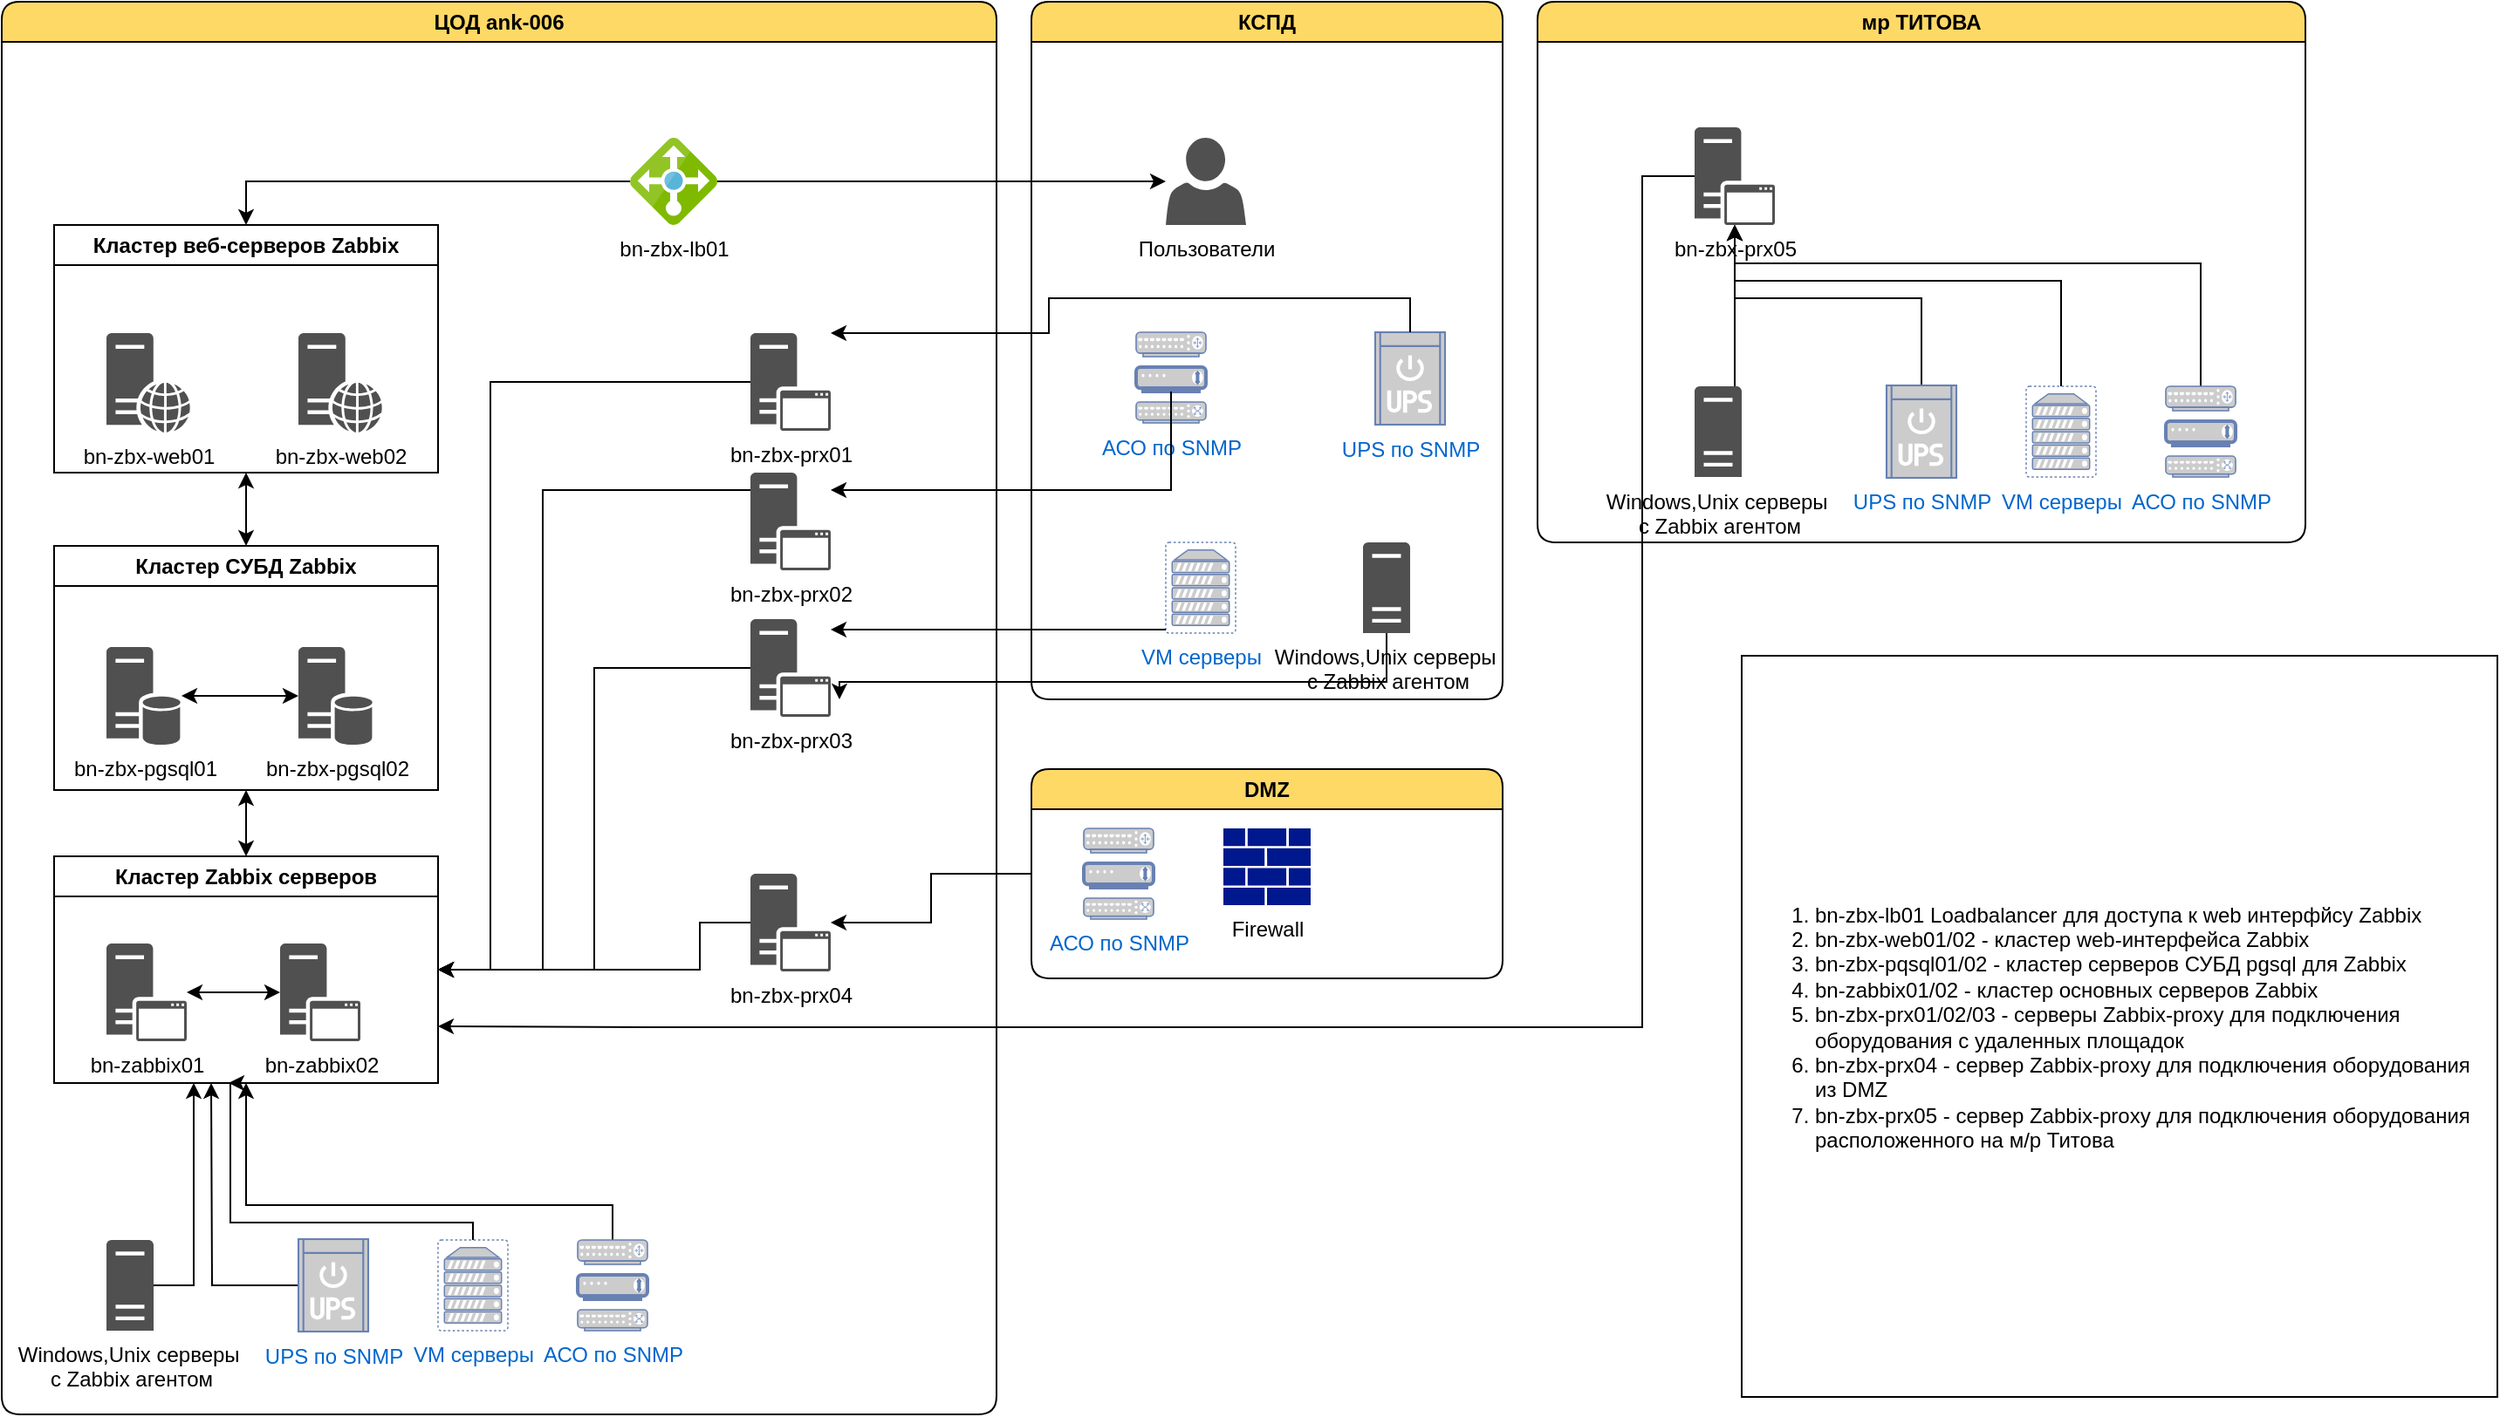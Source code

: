 <mxfile version="26.0.11">
  <diagram id="l8hXMBHkgcEJcSW0mbfh" name="Page-1">
    <mxGraphModel dx="1062" dy="577" grid="1" gridSize="10" guides="1" tooltips="1" connect="1" arrows="1" fold="1" page="1" pageScale="1" pageWidth="1169" pageHeight="827" math="0" shadow="0">
      <root>
        <object label="" id="0">
          <mxCell />
        </object>
        <mxCell id="1" parent="0" />
        <mxCell id="rNMLbwtCQdPNrBkOy4mB-1" value="ЦОД ank-006" style="swimlane;whiteSpace=wrap;html=1;gradientColor=none;fillColor=#FFD966;rounded=1;shadow=0;" vertex="1" parent="1">
          <mxGeometry x="110" y="60" width="570" height="810" as="geometry" />
        </mxCell>
        <mxCell id="rNMLbwtCQdPNrBkOy4mB-33" style="edgeStyle=orthogonalEdgeStyle;rounded=0;orthogonalLoop=1;jettySize=auto;html=1;entryX=0.5;entryY=0;entryDx=0;entryDy=0;" edge="1" parent="rNMLbwtCQdPNrBkOy4mB-1" source="rNMLbwtCQdPNrBkOy4mB-5" target="rNMLbwtCQdPNrBkOy4mB-29">
          <mxGeometry relative="1" as="geometry" />
        </mxCell>
        <mxCell id="rNMLbwtCQdPNrBkOy4mB-5" value="bn-zbx-lb01" style="image;sketch=0;aspect=fixed;html=1;points=[];align=center;fontSize=12;image=img/lib/mscae/Load_Balancer_feature.svg;" vertex="1" parent="rNMLbwtCQdPNrBkOy4mB-1">
          <mxGeometry x="360" y="78" width="50" height="50" as="geometry" />
        </mxCell>
        <mxCell id="rNMLbwtCQdPNrBkOy4mB-38" style="edgeStyle=orthogonalEdgeStyle;rounded=0;orthogonalLoop=1;jettySize=auto;html=1;entryX=1;entryY=0.5;entryDx=0;entryDy=0;" edge="1" parent="rNMLbwtCQdPNrBkOy4mB-1" source="rNMLbwtCQdPNrBkOy4mB-16" target="rNMLbwtCQdPNrBkOy4mB-25">
          <mxGeometry relative="1" as="geometry" />
        </mxCell>
        <mxCell id="rNMLbwtCQdPNrBkOy4mB-16" value="bn-zbx-prx03" style="sketch=0;pointerEvents=1;shadow=0;dashed=0;html=1;strokeColor=none;fillColor=#505050;labelPosition=center;verticalLabelPosition=bottom;verticalAlign=top;outlineConnect=0;align=center;shape=mxgraph.office.servers.application_server;" vertex="1" parent="rNMLbwtCQdPNrBkOy4mB-1">
          <mxGeometry x="429" y="354" width="46" height="56" as="geometry" />
        </mxCell>
        <mxCell id="rNMLbwtCQdPNrBkOy4mB-37" style="edgeStyle=orthogonalEdgeStyle;rounded=0;orthogonalLoop=1;jettySize=auto;html=1;entryX=1;entryY=0.5;entryDx=0;entryDy=0;" edge="1" parent="rNMLbwtCQdPNrBkOy4mB-1" source="rNMLbwtCQdPNrBkOy4mB-18" target="rNMLbwtCQdPNrBkOy4mB-25">
          <mxGeometry relative="1" as="geometry">
            <mxPoint x="370" y="560" as="targetPoint" />
            <Array as="points">
              <mxPoint x="400" y="528" />
              <mxPoint x="400" y="555" />
            </Array>
          </mxGeometry>
        </mxCell>
        <mxCell id="rNMLbwtCQdPNrBkOy4mB-18" value="bn-zbx-prx04" style="sketch=0;pointerEvents=1;shadow=0;dashed=0;html=1;strokeColor=none;fillColor=#505050;labelPosition=center;verticalLabelPosition=bottom;verticalAlign=top;outlineConnect=0;align=center;shape=mxgraph.office.servers.application_server;" vertex="1" parent="rNMLbwtCQdPNrBkOy4mB-1">
          <mxGeometry x="429" y="500" width="46" height="56" as="geometry" />
        </mxCell>
        <mxCell id="rNMLbwtCQdPNrBkOy4mB-39" style="edgeStyle=orthogonalEdgeStyle;rounded=0;orthogonalLoop=1;jettySize=auto;html=1;entryX=1;entryY=0.5;entryDx=0;entryDy=0;" edge="1" parent="rNMLbwtCQdPNrBkOy4mB-1" source="rNMLbwtCQdPNrBkOy4mB-19" target="rNMLbwtCQdPNrBkOy4mB-25">
          <mxGeometry relative="1" as="geometry">
            <mxPoint x="260" y="560" as="targetPoint" />
            <Array as="points">
              <mxPoint x="310" y="280" />
              <mxPoint x="310" y="555" />
            </Array>
          </mxGeometry>
        </mxCell>
        <mxCell id="rNMLbwtCQdPNrBkOy4mB-19" value="bn-zbx-prx02" style="sketch=0;pointerEvents=1;shadow=0;dashed=0;html=1;strokeColor=none;fillColor=#505050;labelPosition=center;verticalLabelPosition=bottom;verticalAlign=top;outlineConnect=0;align=center;shape=mxgraph.office.servers.application_server;" vertex="1" parent="rNMLbwtCQdPNrBkOy4mB-1">
          <mxGeometry x="429" y="270" width="46" height="56" as="geometry" />
        </mxCell>
        <mxCell id="rNMLbwtCQdPNrBkOy4mB-20" value="bn-zbx-prx01" style="sketch=0;pointerEvents=1;shadow=0;dashed=0;html=1;strokeColor=none;fillColor=#505050;labelPosition=center;verticalLabelPosition=bottom;verticalAlign=top;outlineConnect=0;align=center;shape=mxgraph.office.servers.application_server;" vertex="1" parent="rNMLbwtCQdPNrBkOy4mB-1">
          <mxGeometry x="429" y="190" width="46" height="56" as="geometry" />
        </mxCell>
        <mxCell id="rNMLbwtCQdPNrBkOy4mB-28" style="edgeStyle=orthogonalEdgeStyle;rounded=0;orthogonalLoop=1;jettySize=auto;html=1;exitX=0.5;exitY=0;exitDx=0;exitDy=0;entryX=0.5;entryY=1;entryDx=0;entryDy=0;startArrow=classic;startFill=1;" edge="1" parent="rNMLbwtCQdPNrBkOy4mB-1" source="rNMLbwtCQdPNrBkOy4mB-25" target="rNMLbwtCQdPNrBkOy4mB-26">
          <mxGeometry relative="1" as="geometry" />
        </mxCell>
        <mxCell id="rNMLbwtCQdPNrBkOy4mB-35" style="edgeStyle=orthogonalEdgeStyle;rounded=0;orthogonalLoop=1;jettySize=auto;html=1;exitX=1;exitY=0.5;exitDx=0;exitDy=0;startArrow=classic;startFill=0;endArrow=none;" edge="1" parent="rNMLbwtCQdPNrBkOy4mB-1" source="rNMLbwtCQdPNrBkOy4mB-25" target="rNMLbwtCQdPNrBkOy4mB-20">
          <mxGeometry relative="1" as="geometry">
            <Array as="points">
              <mxPoint x="280" y="555" />
              <mxPoint x="280" y="218" />
            </Array>
          </mxGeometry>
        </mxCell>
        <mxCell id="rNMLbwtCQdPNrBkOy4mB-25" value="Кластер Zabbix серверов" style="swimlane;whiteSpace=wrap;html=1;" vertex="1" parent="rNMLbwtCQdPNrBkOy4mB-1">
          <mxGeometry x="30" y="490" width="220" height="130" as="geometry">
            <mxRectangle x="30" y="490" width="180" height="30" as="alternateBounds" />
          </mxGeometry>
        </mxCell>
        <mxCell id="rNMLbwtCQdPNrBkOy4mB-14" value="bn-zabbix02" style="sketch=0;pointerEvents=1;shadow=0;dashed=0;html=1;strokeColor=none;fillColor=#505050;labelPosition=center;verticalLabelPosition=bottom;verticalAlign=top;outlineConnect=0;align=center;shape=mxgraph.office.servers.application_server;" vertex="1" parent="rNMLbwtCQdPNrBkOy4mB-25">
          <mxGeometry x="129.5" y="50" width="46" height="56" as="geometry" />
        </mxCell>
        <mxCell id="rNMLbwtCQdPNrBkOy4mB-34" style="edgeStyle=orthogonalEdgeStyle;rounded=0;orthogonalLoop=1;jettySize=auto;html=1;startArrow=classic;startFill=1;" edge="1" parent="rNMLbwtCQdPNrBkOy4mB-25" source="rNMLbwtCQdPNrBkOy4mB-13" target="rNMLbwtCQdPNrBkOy4mB-14">
          <mxGeometry relative="1" as="geometry" />
        </mxCell>
        <mxCell id="rNMLbwtCQdPNrBkOy4mB-13" value="bn-zabbix01" style="sketch=0;pointerEvents=1;shadow=0;dashed=0;html=1;strokeColor=none;fillColor=#505050;labelPosition=center;verticalLabelPosition=bottom;verticalAlign=top;outlineConnect=0;align=center;shape=mxgraph.office.servers.application_server;" vertex="1" parent="rNMLbwtCQdPNrBkOy4mB-25">
          <mxGeometry x="30" y="50" width="46" height="56" as="geometry" />
        </mxCell>
        <mxCell id="rNMLbwtCQdPNrBkOy4mB-30" style="edgeStyle=orthogonalEdgeStyle;rounded=0;orthogonalLoop=1;jettySize=auto;html=1;exitX=0.5;exitY=0;exitDx=0;exitDy=0;startArrow=classic;startFill=1;" edge="1" parent="rNMLbwtCQdPNrBkOy4mB-1" source="rNMLbwtCQdPNrBkOy4mB-26">
          <mxGeometry relative="1" as="geometry">
            <mxPoint x="140" y="270" as="targetPoint" />
          </mxGeometry>
        </mxCell>
        <mxCell id="rNMLbwtCQdPNrBkOy4mB-26" value="Кластер СУБД Zabbix" style="swimlane;whiteSpace=wrap;html=1;" vertex="1" parent="rNMLbwtCQdPNrBkOy4mB-1">
          <mxGeometry x="30" y="312" width="220" height="140" as="geometry" />
        </mxCell>
        <mxCell id="rNMLbwtCQdPNrBkOy4mB-10" value="bn-zbx-pgsql02" style="sketch=0;pointerEvents=1;shadow=0;dashed=0;html=1;strokeColor=none;fillColor=#505050;labelPosition=center;verticalLabelPosition=bottom;verticalAlign=top;outlineConnect=0;align=center;shape=mxgraph.office.servers.database_server;" vertex="1" parent="rNMLbwtCQdPNrBkOy4mB-26">
          <mxGeometry x="140" y="58" width="43" height="56" as="geometry" />
        </mxCell>
        <mxCell id="rNMLbwtCQdPNrBkOy4mB-27" style="edgeStyle=orthogonalEdgeStyle;rounded=0;orthogonalLoop=1;jettySize=auto;html=1;startArrow=classic;startFill=1;" edge="1" parent="rNMLbwtCQdPNrBkOy4mB-26" source="rNMLbwtCQdPNrBkOy4mB-9" target="rNMLbwtCQdPNrBkOy4mB-10">
          <mxGeometry relative="1" as="geometry" />
        </mxCell>
        <mxCell id="rNMLbwtCQdPNrBkOy4mB-9" value="bn-zbx-pgsql01" style="sketch=0;pointerEvents=1;shadow=0;dashed=0;html=1;strokeColor=none;fillColor=#505050;labelPosition=center;verticalLabelPosition=bottom;verticalAlign=top;outlineConnect=0;align=center;shape=mxgraph.office.servers.database_server;" vertex="1" parent="rNMLbwtCQdPNrBkOy4mB-26">
          <mxGeometry x="30" y="58" width="43" height="56" as="geometry" />
        </mxCell>
        <mxCell id="rNMLbwtCQdPNrBkOy4mB-29" value="Кластер веб-серверов Zabbix" style="swimlane;whiteSpace=wrap;html=1;" vertex="1" parent="rNMLbwtCQdPNrBkOy4mB-1">
          <mxGeometry x="30" y="128" width="220" height="142" as="geometry" />
        </mxCell>
        <mxCell id="rNMLbwtCQdPNrBkOy4mB-11" value="bn-zbx-web01" style="sketch=0;pointerEvents=1;shadow=0;dashed=0;html=1;strokeColor=none;fillColor=#505050;labelPosition=center;verticalLabelPosition=bottom;verticalAlign=top;outlineConnect=0;align=center;shape=mxgraph.office.servers.web_server;" vertex="1" parent="rNMLbwtCQdPNrBkOy4mB-29">
          <mxGeometry x="30" y="62" width="48" height="57" as="geometry" />
        </mxCell>
        <mxCell id="rNMLbwtCQdPNrBkOy4mB-12" value="bn-zbx-web02" style="sketch=0;pointerEvents=1;shadow=0;dashed=0;html=1;strokeColor=none;fillColor=#505050;labelPosition=center;verticalLabelPosition=bottom;verticalAlign=top;outlineConnect=0;align=center;shape=mxgraph.office.servers.web_server;" vertex="1" parent="rNMLbwtCQdPNrBkOy4mB-29">
          <mxGeometry x="140" y="62" width="48" height="57" as="geometry" />
        </mxCell>
        <mxCell id="rNMLbwtCQdPNrBkOy4mB-41" value="" style="edgeStyle=orthogonalEdgeStyle;rounded=0;orthogonalLoop=1;jettySize=auto;html=1;" edge="1" parent="rNMLbwtCQdPNrBkOy4mB-1" source="rNMLbwtCQdPNrBkOy4mB-40">
          <mxGeometry relative="1" as="geometry">
            <mxPoint x="110" y="620" as="targetPoint" />
            <Array as="points">
              <mxPoint x="110" y="736" />
            </Array>
          </mxGeometry>
        </mxCell>
        <mxCell id="rNMLbwtCQdPNrBkOy4mB-40" value="Windows,Unix серверы&amp;nbsp;&lt;div&gt;с&amp;nbsp;&lt;span style=&quot;background-color: transparent; color: light-dark(rgb(0, 0, 0), rgb(255, 255, 255));&quot;&gt;Zabbix агентом&lt;/span&gt;&lt;/div&gt;" style="sketch=0;pointerEvents=1;shadow=0;dashed=0;html=1;strokeColor=none;fillColor=#505050;labelPosition=center;verticalLabelPosition=bottom;verticalAlign=top;outlineConnect=0;align=center;shape=mxgraph.office.servers.server_generic;" vertex="1" parent="rNMLbwtCQdPNrBkOy4mB-1">
          <mxGeometry x="60" y="710" width="27" height="52" as="geometry" />
        </mxCell>
        <mxCell id="rNMLbwtCQdPNrBkOy4mB-43" style="edgeStyle=orthogonalEdgeStyle;rounded=0;orthogonalLoop=1;jettySize=auto;html=1;" edge="1" parent="rNMLbwtCQdPNrBkOy4mB-1" source="rNMLbwtCQdPNrBkOy4mB-42">
          <mxGeometry relative="1" as="geometry">
            <mxPoint x="120" y="620" as="targetPoint" />
          </mxGeometry>
        </mxCell>
        <mxCell id="rNMLbwtCQdPNrBkOy4mB-42" value="&lt;font&gt;UPS по SNMP&lt;/font&gt;" style="fontColor=#0066CC;verticalAlign=top;verticalLabelPosition=bottom;labelPosition=center;align=center;html=1;outlineConnect=0;fillColor=#CCCCCC;strokeColor=#6881B3;gradientColor=none;gradientDirection=north;strokeWidth=2;shape=mxgraph.networks.ups_small;" vertex="1" parent="rNMLbwtCQdPNrBkOy4mB-1">
          <mxGeometry x="170" y="709.5" width="40" height="53" as="geometry" />
        </mxCell>
        <mxCell id="rNMLbwtCQdPNrBkOy4mB-45" style="edgeStyle=orthogonalEdgeStyle;rounded=0;orthogonalLoop=1;jettySize=auto;html=1;" edge="1" parent="rNMLbwtCQdPNrBkOy4mB-1" source="rNMLbwtCQdPNrBkOy4mB-44">
          <mxGeometry relative="1" as="geometry">
            <mxPoint x="130" y="620" as="targetPoint" />
            <Array as="points">
              <mxPoint x="270" y="700" />
              <mxPoint x="131" y="700" />
            </Array>
          </mxGeometry>
        </mxCell>
        <mxCell id="rNMLbwtCQdPNrBkOy4mB-44" value="VM серверы" style="fontColor=#0066CC;verticalAlign=top;verticalLabelPosition=bottom;labelPosition=center;align=center;html=1;outlineConnect=0;fillColor=#CCCCCC;strokeColor=#6881B3;gradientColor=none;gradientDirection=north;strokeWidth=2;shape=mxgraph.networks.virtual_server;" vertex="1" parent="rNMLbwtCQdPNrBkOy4mB-1">
          <mxGeometry x="250" y="710" width="40" height="52" as="geometry" />
        </mxCell>
        <mxCell id="rNMLbwtCQdPNrBkOy4mB-50" style="edgeStyle=orthogonalEdgeStyle;rounded=0;orthogonalLoop=1;jettySize=auto;html=1;entryX=0.5;entryY=1;entryDx=0;entryDy=0;" edge="1" parent="rNMLbwtCQdPNrBkOy4mB-1" source="rNMLbwtCQdPNrBkOy4mB-46" target="rNMLbwtCQdPNrBkOy4mB-25">
          <mxGeometry relative="1" as="geometry">
            <Array as="points">
              <mxPoint x="350" y="690" />
              <mxPoint x="140" y="690" />
            </Array>
          </mxGeometry>
        </mxCell>
        <mxCell id="rNMLbwtCQdPNrBkOy4mB-46" value="" style="fontColor=#0066CC;verticalAlign=top;verticalLabelPosition=bottom;labelPosition=center;align=center;html=1;outlineConnect=0;fillColor=#CCCCCC;strokeColor=#6881B3;gradientColor=none;gradientDirection=north;strokeWidth=2;shape=mxgraph.networks.router;" vertex="1" parent="rNMLbwtCQdPNrBkOy4mB-1">
          <mxGeometry x="330" y="710" width="40" height="14" as="geometry" />
        </mxCell>
        <mxCell id="rNMLbwtCQdPNrBkOy4mB-47" value="" style="fontColor=#0066CC;verticalAlign=top;verticalLabelPosition=bottom;labelPosition=center;align=center;html=1;outlineConnect=0;fillColor=#CCCCCC;strokeColor=#6881B3;gradientColor=none;gradientDirection=north;strokeWidth=2;shape=mxgraph.networks.modem;" vertex="1" parent="rNMLbwtCQdPNrBkOy4mB-1">
          <mxGeometry x="330" y="730" width="40" height="14" as="geometry" />
        </mxCell>
        <mxCell id="rNMLbwtCQdPNrBkOy4mB-48" value="&lt;span style=&quot;background-color: transparent; color: light-dark(rgb(0, 102, 204), rgb(86, 174, 255));&quot;&gt;АСО по SNMP&lt;/span&gt;" style="fontColor=#0066CC;verticalAlign=top;verticalLabelPosition=bottom;labelPosition=center;align=center;html=1;outlineConnect=0;fillColor=#CCCCCC;strokeColor=#6881B3;gradientColor=none;gradientDirection=north;strokeWidth=2;shape=mxgraph.networks.switch;" vertex="1" parent="rNMLbwtCQdPNrBkOy4mB-1">
          <mxGeometry x="330" y="750" width="40" height="12" as="geometry" />
        </mxCell>
        <mxCell id="rNMLbwtCQdPNrBkOy4mB-2" value="КСПД" style="swimlane;whiteSpace=wrap;html=1;rounded=1;swimlaneFillColor=none;fillColor=#FFD966;" vertex="1" parent="1">
          <mxGeometry x="700" y="60" width="270" height="400" as="geometry" />
        </mxCell>
        <mxCell id="rNMLbwtCQdPNrBkOy4mB-31" value="Пользователи" style="sketch=0;pointerEvents=1;shadow=0;dashed=0;html=1;strokeColor=none;fillColor=#505050;labelPosition=center;verticalLabelPosition=bottom;verticalAlign=top;outlineConnect=0;align=center;shape=mxgraph.office.users.user;" vertex="1" parent="rNMLbwtCQdPNrBkOy4mB-2">
          <mxGeometry x="77" y="78" width="46" height="50" as="geometry" />
        </mxCell>
        <mxCell id="rNMLbwtCQdPNrBkOy4mB-71" value="VM серверы" style="fontColor=#0066CC;verticalAlign=top;verticalLabelPosition=bottom;labelPosition=center;align=center;html=1;outlineConnect=0;fillColor=#CCCCCC;strokeColor=#6881B3;gradientColor=none;gradientDirection=north;strokeWidth=2;shape=mxgraph.networks.virtual_server;" vertex="1" parent="rNMLbwtCQdPNrBkOy4mB-2">
          <mxGeometry x="77" y="310" width="40" height="52" as="geometry" />
        </mxCell>
        <mxCell id="rNMLbwtCQdPNrBkOy4mB-72" value="" style="fontColor=#0066CC;verticalAlign=top;verticalLabelPosition=bottom;labelPosition=center;align=center;html=1;outlineConnect=0;fillColor=#CCCCCC;strokeColor=#6881B3;gradientColor=none;gradientDirection=north;strokeWidth=2;shape=mxgraph.networks.router;" vertex="1" parent="rNMLbwtCQdPNrBkOy4mB-2">
          <mxGeometry x="60" y="189.5" width="40" height="14" as="geometry" />
        </mxCell>
        <mxCell id="rNMLbwtCQdPNrBkOy4mB-73" value="" style="fontColor=#0066CC;verticalAlign=top;verticalLabelPosition=bottom;labelPosition=center;align=center;html=1;outlineConnect=0;fillColor=#CCCCCC;strokeColor=#6881B3;gradientColor=none;gradientDirection=north;strokeWidth=2;shape=mxgraph.networks.modem;" vertex="1" parent="rNMLbwtCQdPNrBkOy4mB-2">
          <mxGeometry x="60" y="209.5" width="40" height="14" as="geometry" />
        </mxCell>
        <mxCell id="rNMLbwtCQdPNrBkOy4mB-74" value="&lt;span style=&quot;background-color: transparent; color: light-dark(rgb(0, 102, 204), rgb(86, 174, 255));&quot;&gt;АСО по SNMP&lt;/span&gt;" style="fontColor=#0066CC;verticalAlign=top;verticalLabelPosition=bottom;labelPosition=center;align=center;html=1;outlineConnect=0;fillColor=#CCCCCC;strokeColor=#6881B3;gradientColor=none;gradientDirection=north;strokeWidth=2;shape=mxgraph.networks.switch;" vertex="1" parent="rNMLbwtCQdPNrBkOy4mB-2">
          <mxGeometry x="60" y="229.5" width="40" height="12" as="geometry" />
        </mxCell>
        <mxCell id="rNMLbwtCQdPNrBkOy4mB-78" style="edgeStyle=orthogonalEdgeStyle;rounded=0;orthogonalLoop=1;jettySize=auto;html=1;" edge="1" parent="rNMLbwtCQdPNrBkOy4mB-2" source="rNMLbwtCQdPNrBkOy4mB-69">
          <mxGeometry relative="1" as="geometry">
            <mxPoint x="-110" y="400" as="targetPoint" />
            <Array as="points">
              <mxPoint x="174" y="390" />
              <mxPoint x="-109" y="390" />
            </Array>
          </mxGeometry>
        </mxCell>
        <mxCell id="rNMLbwtCQdPNrBkOy4mB-69" value="Windows,Unix серверы&amp;nbsp;&lt;div&gt;с&amp;nbsp;&lt;span style=&quot;background-color: transparent; color: light-dark(rgb(0, 0, 0), rgb(255, 255, 255));&quot;&gt;Zabbix агентом&lt;/span&gt;&lt;/div&gt;" style="sketch=0;pointerEvents=1;shadow=0;dashed=0;html=1;strokeColor=none;fillColor=#505050;labelPosition=center;verticalLabelPosition=bottom;verticalAlign=top;outlineConnect=0;align=center;shape=mxgraph.office.servers.server_generic;" vertex="1" parent="rNMLbwtCQdPNrBkOy4mB-2">
          <mxGeometry x="190" y="310" width="27" height="52" as="geometry" />
        </mxCell>
        <mxCell id="rNMLbwtCQdPNrBkOy4mB-70" value="&lt;font&gt;UPS по SNMP&lt;/font&gt;" style="fontColor=#0066CC;verticalAlign=top;verticalLabelPosition=bottom;labelPosition=center;align=center;html=1;outlineConnect=0;fillColor=#CCCCCC;strokeColor=#6881B3;gradientColor=none;gradientDirection=north;strokeWidth=2;shape=mxgraph.networks.ups_small;" vertex="1" parent="rNMLbwtCQdPNrBkOy4mB-2">
          <mxGeometry x="197" y="189.5" width="40" height="53" as="geometry" />
        </mxCell>
        <mxCell id="rNMLbwtCQdPNrBkOy4mB-15" value="мр ТИТОВА" style="swimlane;whiteSpace=wrap;html=1;rounded=1;swimlaneFillColor=none;fillColor=#FFD966;" vertex="1" parent="1">
          <mxGeometry x="990" y="60" width="440" height="310" as="geometry" />
        </mxCell>
        <mxCell id="rNMLbwtCQdPNrBkOy4mB-17" value="bn-zbx-prx05" style="sketch=0;pointerEvents=1;shadow=0;dashed=0;html=1;strokeColor=none;fillColor=#505050;labelPosition=center;verticalLabelPosition=bottom;verticalAlign=top;outlineConnect=0;align=center;shape=mxgraph.office.servers.application_server;" vertex="1" parent="rNMLbwtCQdPNrBkOy4mB-15">
          <mxGeometry x="90" y="72" width="46" height="56" as="geometry" />
        </mxCell>
        <mxCell id="rNMLbwtCQdPNrBkOy4mB-65" style="edgeStyle=orthogonalEdgeStyle;rounded=0;orthogonalLoop=1;jettySize=auto;html=1;" edge="1" parent="rNMLbwtCQdPNrBkOy4mB-15" source="rNMLbwtCQdPNrBkOy4mB-58" target="rNMLbwtCQdPNrBkOy4mB-17">
          <mxGeometry relative="1" as="geometry">
            <Array as="points">
              <mxPoint x="113" y="200" />
              <mxPoint x="113" y="200" />
            </Array>
          </mxGeometry>
        </mxCell>
        <mxCell id="rNMLbwtCQdPNrBkOy4mB-58" value="Windows,Unix серверы&amp;nbsp;&lt;div&gt;с&amp;nbsp;&lt;span style=&quot;background-color: transparent; color: light-dark(rgb(0, 0, 0), rgb(255, 255, 255));&quot;&gt;Zabbix агентом&lt;/span&gt;&lt;/div&gt;" style="sketch=0;pointerEvents=1;shadow=0;dashed=0;html=1;strokeColor=none;fillColor=#505050;labelPosition=center;verticalLabelPosition=bottom;verticalAlign=top;outlineConnect=0;align=center;shape=mxgraph.office.servers.server_generic;" vertex="1" parent="rNMLbwtCQdPNrBkOy4mB-15">
          <mxGeometry x="90" y="220.5" width="27" height="52" as="geometry" />
        </mxCell>
        <mxCell id="rNMLbwtCQdPNrBkOy4mB-66" style="edgeStyle=orthogonalEdgeStyle;rounded=0;orthogonalLoop=1;jettySize=auto;html=1;" edge="1" parent="rNMLbwtCQdPNrBkOy4mB-15" source="rNMLbwtCQdPNrBkOy4mB-59" target="rNMLbwtCQdPNrBkOy4mB-17">
          <mxGeometry relative="1" as="geometry">
            <Array as="points">
              <mxPoint x="220" y="170" />
              <mxPoint x="113" y="170" />
            </Array>
          </mxGeometry>
        </mxCell>
        <mxCell id="rNMLbwtCQdPNrBkOy4mB-59" value="&lt;font&gt;UPS по SNMP&lt;/font&gt;" style="fontColor=#0066CC;verticalAlign=top;verticalLabelPosition=bottom;labelPosition=center;align=center;html=1;outlineConnect=0;fillColor=#CCCCCC;strokeColor=#6881B3;gradientColor=none;gradientDirection=north;strokeWidth=2;shape=mxgraph.networks.ups_small;" vertex="1" parent="rNMLbwtCQdPNrBkOy4mB-15">
          <mxGeometry x="200" y="220" width="40" height="53" as="geometry" />
        </mxCell>
        <mxCell id="rNMLbwtCQdPNrBkOy4mB-67" style="edgeStyle=orthogonalEdgeStyle;rounded=0;orthogonalLoop=1;jettySize=auto;html=1;" edge="1" parent="rNMLbwtCQdPNrBkOy4mB-15" source="rNMLbwtCQdPNrBkOy4mB-60" target="rNMLbwtCQdPNrBkOy4mB-17">
          <mxGeometry relative="1" as="geometry">
            <Array as="points">
              <mxPoint x="300" y="160" />
              <mxPoint x="113" y="160" />
            </Array>
          </mxGeometry>
        </mxCell>
        <mxCell id="rNMLbwtCQdPNrBkOy4mB-60" value="VM серверы" style="fontColor=#0066CC;verticalAlign=top;verticalLabelPosition=bottom;labelPosition=center;align=center;html=1;outlineConnect=0;fillColor=#CCCCCC;strokeColor=#6881B3;gradientColor=none;gradientDirection=north;strokeWidth=2;shape=mxgraph.networks.virtual_server;" vertex="1" parent="rNMLbwtCQdPNrBkOy4mB-15">
          <mxGeometry x="280" y="220.5" width="40" height="52" as="geometry" />
        </mxCell>
        <mxCell id="rNMLbwtCQdPNrBkOy4mB-68" style="edgeStyle=orthogonalEdgeStyle;rounded=0;orthogonalLoop=1;jettySize=auto;html=1;" edge="1" parent="rNMLbwtCQdPNrBkOy4mB-15" source="rNMLbwtCQdPNrBkOy4mB-61" target="rNMLbwtCQdPNrBkOy4mB-17">
          <mxGeometry relative="1" as="geometry">
            <Array as="points">
              <mxPoint x="380" y="150" />
              <mxPoint x="113" y="150" />
            </Array>
          </mxGeometry>
        </mxCell>
        <mxCell id="rNMLbwtCQdPNrBkOy4mB-61" value="" style="fontColor=#0066CC;verticalAlign=top;verticalLabelPosition=bottom;labelPosition=center;align=center;html=1;outlineConnect=0;fillColor=#CCCCCC;strokeColor=#6881B3;gradientColor=none;gradientDirection=north;strokeWidth=2;shape=mxgraph.networks.router;" vertex="1" parent="rNMLbwtCQdPNrBkOy4mB-15">
          <mxGeometry x="360" y="220.5" width="40" height="14" as="geometry" />
        </mxCell>
        <mxCell id="rNMLbwtCQdPNrBkOy4mB-62" value="" style="fontColor=#0066CC;verticalAlign=top;verticalLabelPosition=bottom;labelPosition=center;align=center;html=1;outlineConnect=0;fillColor=#CCCCCC;strokeColor=#6881B3;gradientColor=none;gradientDirection=north;strokeWidth=2;shape=mxgraph.networks.modem;" vertex="1" parent="rNMLbwtCQdPNrBkOy4mB-15">
          <mxGeometry x="360" y="240.5" width="40" height="14" as="geometry" />
        </mxCell>
        <mxCell id="rNMLbwtCQdPNrBkOy4mB-63" value="&lt;span style=&quot;background-color: transparent; color: light-dark(rgb(0, 102, 204), rgb(86, 174, 255));&quot;&gt;АСО по SNMP&lt;/span&gt;" style="fontColor=#0066CC;verticalAlign=top;verticalLabelPosition=bottom;labelPosition=center;align=center;html=1;outlineConnect=0;fillColor=#CCCCCC;strokeColor=#6881B3;gradientColor=none;gradientDirection=north;strokeWidth=2;shape=mxgraph.networks.switch;" vertex="1" parent="rNMLbwtCQdPNrBkOy4mB-15">
          <mxGeometry x="360" y="260.5" width="40" height="12" as="geometry" />
        </mxCell>
        <mxCell id="rNMLbwtCQdPNrBkOy4mB-32" style="edgeStyle=orthogonalEdgeStyle;rounded=0;orthogonalLoop=1;jettySize=auto;html=1;" edge="1" parent="1" source="rNMLbwtCQdPNrBkOy4mB-5" target="rNMLbwtCQdPNrBkOy4mB-31">
          <mxGeometry relative="1" as="geometry" />
        </mxCell>
        <mxCell id="rNMLbwtCQdPNrBkOy4mB-36" style="edgeStyle=orthogonalEdgeStyle;rounded=0;orthogonalLoop=1;jettySize=auto;html=1;entryX=1;entryY=0.75;entryDx=0;entryDy=0;" edge="1" parent="1" source="rNMLbwtCQdPNrBkOy4mB-17" target="rNMLbwtCQdPNrBkOy4mB-25">
          <mxGeometry relative="1" as="geometry">
            <Array as="points">
              <mxPoint x="1050" y="160" />
              <mxPoint x="1050" y="648" />
              <mxPoint x="480" y="648" />
            </Array>
          </mxGeometry>
        </mxCell>
        <mxCell id="rNMLbwtCQdPNrBkOy4mB-75" style="edgeStyle=orthogonalEdgeStyle;rounded=0;orthogonalLoop=1;jettySize=auto;html=1;" edge="1" parent="1" source="rNMLbwtCQdPNrBkOy4mB-70" target="rNMLbwtCQdPNrBkOy4mB-20">
          <mxGeometry relative="1" as="geometry">
            <Array as="points">
              <mxPoint x="917" y="230" />
              <mxPoint x="710" y="230" />
              <mxPoint x="710" y="250" />
            </Array>
          </mxGeometry>
        </mxCell>
        <mxCell id="rNMLbwtCQdPNrBkOy4mB-76" style="edgeStyle=orthogonalEdgeStyle;rounded=0;orthogonalLoop=1;jettySize=auto;html=1;" edge="1" parent="1" source="rNMLbwtCQdPNrBkOy4mB-73" target="rNMLbwtCQdPNrBkOy4mB-19">
          <mxGeometry relative="1" as="geometry">
            <Array as="points">
              <mxPoint x="780" y="340" />
            </Array>
          </mxGeometry>
        </mxCell>
        <mxCell id="rNMLbwtCQdPNrBkOy4mB-77" style="edgeStyle=orthogonalEdgeStyle;rounded=0;orthogonalLoop=1;jettySize=auto;html=1;" edge="1" parent="1" source="rNMLbwtCQdPNrBkOy4mB-71" target="rNMLbwtCQdPNrBkOy4mB-16">
          <mxGeometry relative="1" as="geometry">
            <Array as="points">
              <mxPoint x="730" y="420" />
              <mxPoint x="730" y="420" />
            </Array>
          </mxGeometry>
        </mxCell>
        <mxCell id="rNMLbwtCQdPNrBkOy4mB-83" style="edgeStyle=orthogonalEdgeStyle;rounded=0;orthogonalLoop=1;jettySize=auto;html=1;" edge="1" parent="1" source="rNMLbwtCQdPNrBkOy4mB-79" target="rNMLbwtCQdPNrBkOy4mB-18">
          <mxGeometry relative="1" as="geometry" />
        </mxCell>
        <mxCell id="rNMLbwtCQdPNrBkOy4mB-79" value="DMZ" style="swimlane;whiteSpace=wrap;html=1;rounded=1;fillColor=#FFD966;" vertex="1" parent="1">
          <mxGeometry x="700" y="500" width="270" height="120" as="geometry" />
        </mxCell>
        <mxCell id="rNMLbwtCQdPNrBkOy4mB-80" value="" style="fontColor=#0066CC;verticalAlign=top;verticalLabelPosition=bottom;labelPosition=center;align=center;html=1;outlineConnect=0;fillColor=#CCCCCC;strokeColor=#6881B3;gradientColor=none;gradientDirection=north;strokeWidth=2;shape=mxgraph.networks.router;" vertex="1" parent="rNMLbwtCQdPNrBkOy4mB-79">
          <mxGeometry x="30" y="34" width="40" height="14" as="geometry" />
        </mxCell>
        <mxCell id="rNMLbwtCQdPNrBkOy4mB-81" value="" style="fontColor=#0066CC;verticalAlign=top;verticalLabelPosition=bottom;labelPosition=center;align=center;html=1;outlineConnect=0;fillColor=#CCCCCC;strokeColor=#6881B3;gradientColor=none;gradientDirection=north;strokeWidth=2;shape=mxgraph.networks.modem;" vertex="1" parent="rNMLbwtCQdPNrBkOy4mB-79">
          <mxGeometry x="30" y="54" width="40" height="14" as="geometry" />
        </mxCell>
        <mxCell id="rNMLbwtCQdPNrBkOy4mB-82" value="&lt;span style=&quot;background-color: transparent; color: light-dark(rgb(0, 102, 204), rgb(86, 174, 255));&quot;&gt;АСО по SNMP&lt;/span&gt;" style="fontColor=#0066CC;verticalAlign=top;verticalLabelPosition=bottom;labelPosition=center;align=center;html=1;outlineConnect=0;fillColor=#CCCCCC;strokeColor=#6881B3;gradientColor=none;gradientDirection=north;strokeWidth=2;shape=mxgraph.networks.switch;" vertex="1" parent="rNMLbwtCQdPNrBkOy4mB-79">
          <mxGeometry x="30" y="74" width="40" height="12" as="geometry" />
        </mxCell>
        <mxCell id="rNMLbwtCQdPNrBkOy4mB-84" value="Firewall" style="sketch=0;aspect=fixed;pointerEvents=1;shadow=0;dashed=0;html=1;strokeColor=none;labelPosition=center;verticalLabelPosition=bottom;verticalAlign=top;align=center;fillColor=#00188D;shape=mxgraph.mscae.enterprise.firewall" vertex="1" parent="rNMLbwtCQdPNrBkOy4mB-79">
          <mxGeometry x="110" y="34" width="50" height="44" as="geometry" />
        </mxCell>
        <mxCell id="rNMLbwtCQdPNrBkOy4mB-85" value="&lt;p&gt;&lt;/p&gt;&lt;ol&gt;&lt;li&gt;&lt;span style=&quot;text-align: center; text-wrap-mode: nowrap; background-color: rgb(255, 255, 255);&quot;&gt;bn-zbx-lb01 Loadbalancer для доступа к web интерфйсу Zabbix&lt;/span&gt;&lt;/li&gt;&lt;li style=&quot;&quot;&gt;&lt;span style=&quot;text-wrap-mode: nowrap; background-color: rgb(255, 255, 255);&quot;&gt;bn-zbx-web01/02 - кластер web-интерфейса Zabbix&lt;/span&gt;&lt;/li&gt;&lt;li style=&quot;&quot;&gt;&lt;span style=&quot;text-wrap-mode: nowrap; background-color: rgb(255, 255, 255);&quot;&gt;bn-zbx-pqsql01/02 - кластер серверов СУБД pgsql для Zabbix&lt;/span&gt;&lt;/li&gt;&lt;li style=&quot;&quot;&gt;&lt;span style=&quot;text-wrap-mode: nowrap; background-color: rgb(255, 255, 255);&quot;&gt;bn-zabbix01/02 - кластер основных серверов Zabbix&lt;/span&gt;&lt;/li&gt;&lt;li style=&quot;&quot;&gt;&lt;span style=&quot;text-wrap-mode: nowrap; background-color: rgb(255, 255, 255);&quot;&gt;bn-zbx-prx01/02/03 - серверы Zabbix-proxy для подключения &lt;br&gt;оборудования с удаленных площадок&lt;/span&gt;&lt;/li&gt;&lt;li style=&quot;&quot;&gt;&lt;span style=&quot;text-wrap-mode: nowrap; background-color: rgb(255, 255, 255);&quot;&gt;bn-zbx-prx04 - сервер Zabbix-proxy для подключения оборудования&amp;nbsp;&lt;br&gt;из DMZ&lt;/span&gt;&lt;/li&gt;&lt;li style=&quot;&quot;&gt;&lt;span style=&quot;text-wrap-mode: nowrap; background-color: rgb(255, 255, 255);&quot;&gt;bn-zbx-prx05 - сервер Zabbix-proxy для подключения оборудования&amp;nbsp;&lt;br&gt;расположенного на м/р Титова&amp;nbsp;&amp;nbsp;&lt;/span&gt;&lt;/li&gt;&lt;/ol&gt;&lt;p&gt;&lt;/p&gt;" style="rounded=0;whiteSpace=wrap;html=1;align=left;" vertex="1" parent="1">
          <mxGeometry x="1107" y="435" width="433" height="425" as="geometry" />
        </mxCell>
      </root>
    </mxGraphModel>
  </diagram>
</mxfile>
